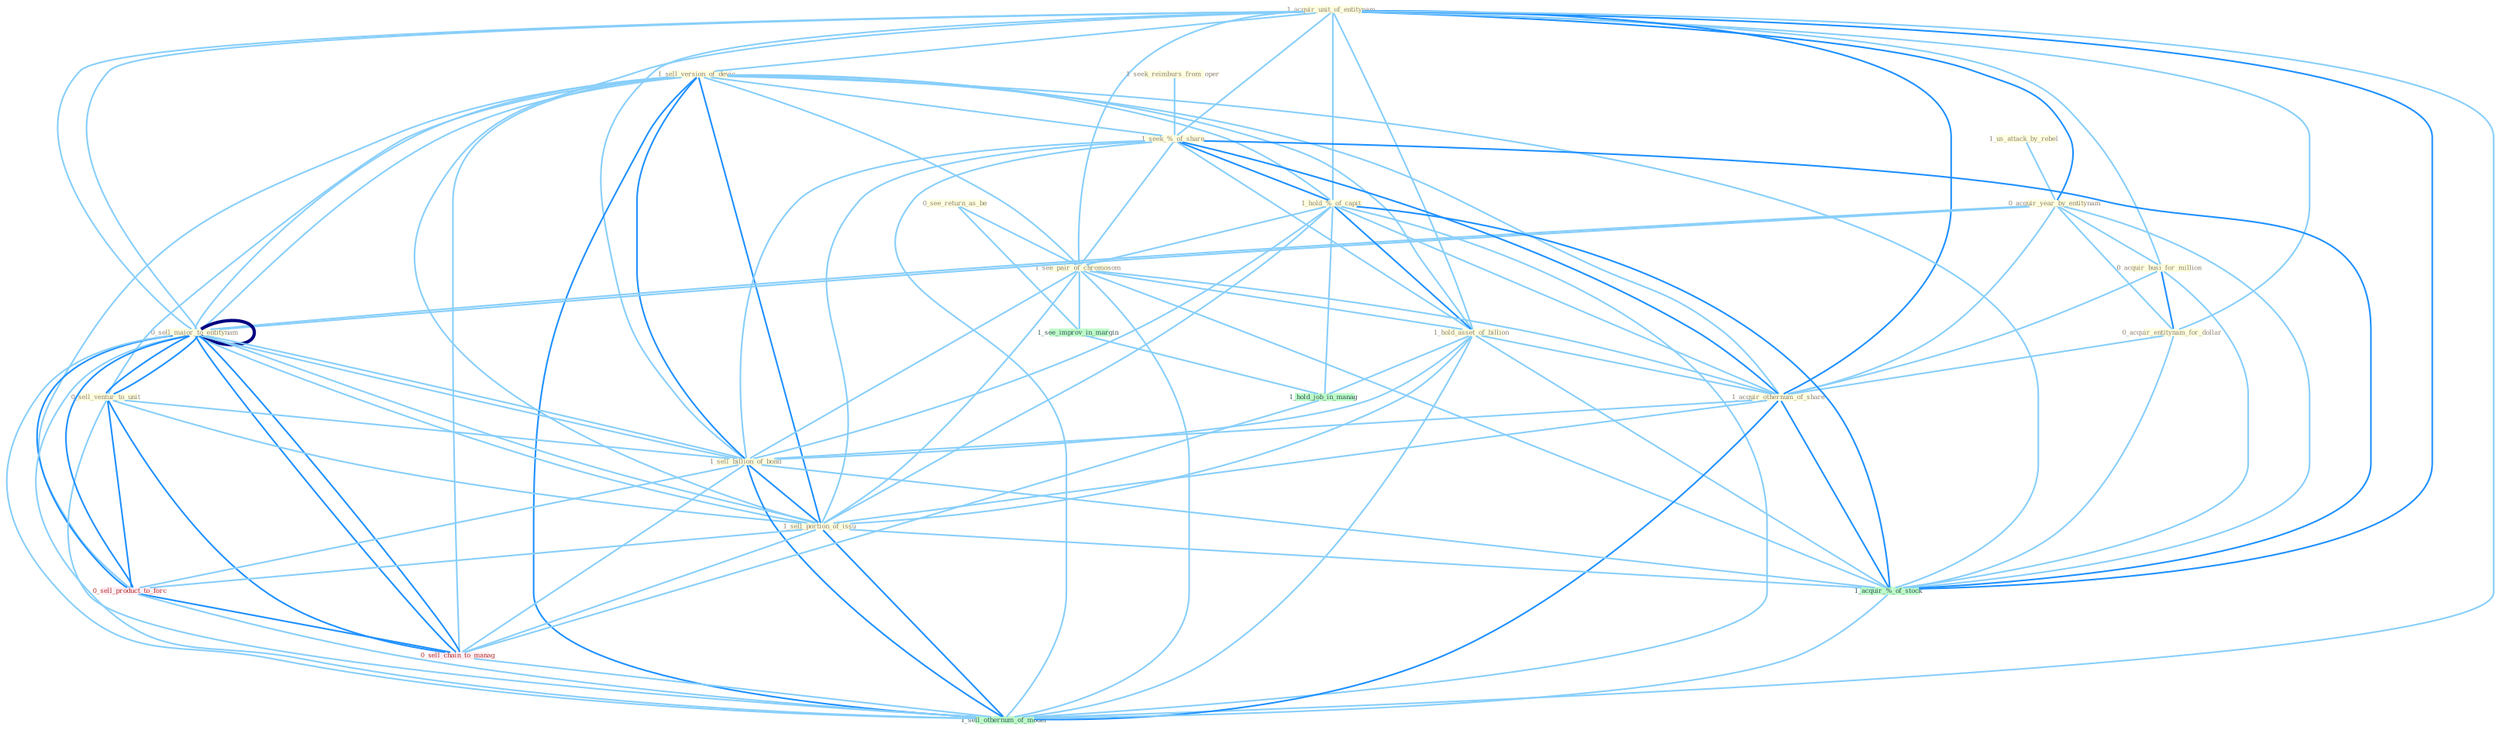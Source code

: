 Graph G{ 
    node
    [shape=polygon,style=filled,width=.5,height=.06,color="#BDFCC9",fixedsize=true,fontsize=4,
    fontcolor="#2f4f4f"];
    {node
    [color="#ffffe0", fontcolor="#8b7d6b"] "1_acquir_unit_of_entitynam " "0_see_return_as_be " "1_seek_reimburs_from_oper " "1_us_attack_by_rebel " "1_sell_version_of_devic " "0_acquir_year_by_entitynam " "0_acquir_busi_for_million " "0_sell_major_to_entitynam " "1_seek_%_of_share " "0_acquir_entitynam_for_dollar " "1_hold_%_of_capit " "1_see_pair_of_chromosom " "0_sell_ventur_to_unit " "1_hold_asset_of_billion " "1_acquir_othernum_of_share " "1_sell_billion_of_bond " "1_sell_portion_of_issu "}
{node [color="#fff0f5", fontcolor="#b22222"] "0_sell_product_to_forc " "0_sell_major_to_entitynam " "0_sell_chain_to_manag "}
edge [color="#B0E2FF"];

	"1_acquir_unit_of_entitynam " -- "1_sell_version_of_devic " [w="1", color="#87cefa" ];
	"1_acquir_unit_of_entitynam " -- "0_acquir_year_by_entitynam " [w="2", color="#1e90ff" , len=0.8];
	"1_acquir_unit_of_entitynam " -- "0_acquir_busi_for_million " [w="1", color="#87cefa" ];
	"1_acquir_unit_of_entitynam " -- "0_sell_major_to_entitynam " [w="1", color="#87cefa" ];
	"1_acquir_unit_of_entitynam " -- "1_seek_%_of_share " [w="1", color="#87cefa" ];
	"1_acquir_unit_of_entitynam " -- "0_acquir_entitynam_for_dollar " [w="1", color="#87cefa" ];
	"1_acquir_unit_of_entitynam " -- "1_hold_%_of_capit " [w="1", color="#87cefa" ];
	"1_acquir_unit_of_entitynam " -- "1_see_pair_of_chromosom " [w="1", color="#87cefa" ];
	"1_acquir_unit_of_entitynam " -- "1_hold_asset_of_billion " [w="1", color="#87cefa" ];
	"1_acquir_unit_of_entitynam " -- "1_acquir_othernum_of_share " [w="2", color="#1e90ff" , len=0.8];
	"1_acquir_unit_of_entitynam " -- "1_sell_billion_of_bond " [w="1", color="#87cefa" ];
	"1_acquir_unit_of_entitynam " -- "1_sell_portion_of_issu " [w="1", color="#87cefa" ];
	"1_acquir_unit_of_entitynam " -- "1_acquir_%_of_stock " [w="2", color="#1e90ff" , len=0.8];
	"1_acquir_unit_of_entitynam " -- "0_sell_major_to_entitynam " [w="1", color="#87cefa" ];
	"1_acquir_unit_of_entitynam " -- "1_sell_othernum_of_model " [w="1", color="#87cefa" ];
	"0_see_return_as_be " -- "1_see_pair_of_chromosom " [w="1", color="#87cefa" ];
	"0_see_return_as_be " -- "1_see_improv_in_margin " [w="1", color="#87cefa" ];
	"1_seek_reimburs_from_oper " -- "1_seek_%_of_share " [w="1", color="#87cefa" ];
	"1_us_attack_by_rebel " -- "0_acquir_year_by_entitynam " [w="1", color="#87cefa" ];
	"1_sell_version_of_devic " -- "0_sell_major_to_entitynam " [w="1", color="#87cefa" ];
	"1_sell_version_of_devic " -- "1_seek_%_of_share " [w="1", color="#87cefa" ];
	"1_sell_version_of_devic " -- "1_hold_%_of_capit " [w="1", color="#87cefa" ];
	"1_sell_version_of_devic " -- "1_see_pair_of_chromosom " [w="1", color="#87cefa" ];
	"1_sell_version_of_devic " -- "0_sell_ventur_to_unit " [w="1", color="#87cefa" ];
	"1_sell_version_of_devic " -- "1_hold_asset_of_billion " [w="1", color="#87cefa" ];
	"1_sell_version_of_devic " -- "1_acquir_othernum_of_share " [w="1", color="#87cefa" ];
	"1_sell_version_of_devic " -- "1_sell_billion_of_bond " [w="2", color="#1e90ff" , len=0.8];
	"1_sell_version_of_devic " -- "1_sell_portion_of_issu " [w="2", color="#1e90ff" , len=0.8];
	"1_sell_version_of_devic " -- "1_acquir_%_of_stock " [w="1", color="#87cefa" ];
	"1_sell_version_of_devic " -- "0_sell_product_to_forc " [w="1", color="#87cefa" ];
	"1_sell_version_of_devic " -- "0_sell_major_to_entitynam " [w="1", color="#87cefa" ];
	"1_sell_version_of_devic " -- "0_sell_chain_to_manag " [w="1", color="#87cefa" ];
	"1_sell_version_of_devic " -- "1_sell_othernum_of_model " [w="2", color="#1e90ff" , len=0.8];
	"0_acquir_year_by_entitynam " -- "0_acquir_busi_for_million " [w="1", color="#87cefa" ];
	"0_acquir_year_by_entitynam " -- "0_sell_major_to_entitynam " [w="1", color="#87cefa" ];
	"0_acquir_year_by_entitynam " -- "0_acquir_entitynam_for_dollar " [w="1", color="#87cefa" ];
	"0_acquir_year_by_entitynam " -- "1_acquir_othernum_of_share " [w="1", color="#87cefa" ];
	"0_acquir_year_by_entitynam " -- "1_acquir_%_of_stock " [w="1", color="#87cefa" ];
	"0_acquir_year_by_entitynam " -- "0_sell_major_to_entitynam " [w="1", color="#87cefa" ];
	"0_acquir_busi_for_million " -- "0_acquir_entitynam_for_dollar " [w="2", color="#1e90ff" , len=0.8];
	"0_acquir_busi_for_million " -- "1_acquir_othernum_of_share " [w="1", color="#87cefa" ];
	"0_acquir_busi_for_million " -- "1_acquir_%_of_stock " [w="1", color="#87cefa" ];
	"0_sell_major_to_entitynam " -- "0_sell_ventur_to_unit " [w="2", color="#1e90ff" , len=0.8];
	"0_sell_major_to_entitynam " -- "1_sell_billion_of_bond " [w="1", color="#87cefa" ];
	"0_sell_major_to_entitynam " -- "1_sell_portion_of_issu " [w="1", color="#87cefa" ];
	"0_sell_major_to_entitynam " -- "0_sell_product_to_forc " [w="2", color="#1e90ff" , len=0.8];
	"0_sell_major_to_entitynam " -- "0_sell_major_to_entitynam " [w="4", style=bold, color="#000080", len=0.4];
	"0_sell_major_to_entitynam " -- "0_sell_chain_to_manag " [w="2", color="#1e90ff" , len=0.8];
	"0_sell_major_to_entitynam " -- "1_sell_othernum_of_model " [w="1", color="#87cefa" ];
	"1_seek_%_of_share " -- "1_hold_%_of_capit " [w="2", color="#1e90ff" , len=0.8];
	"1_seek_%_of_share " -- "1_see_pair_of_chromosom " [w="1", color="#87cefa" ];
	"1_seek_%_of_share " -- "1_hold_asset_of_billion " [w="1", color="#87cefa" ];
	"1_seek_%_of_share " -- "1_acquir_othernum_of_share " [w="2", color="#1e90ff" , len=0.8];
	"1_seek_%_of_share " -- "1_sell_billion_of_bond " [w="1", color="#87cefa" ];
	"1_seek_%_of_share " -- "1_sell_portion_of_issu " [w="1", color="#87cefa" ];
	"1_seek_%_of_share " -- "1_acquir_%_of_stock " [w="2", color="#1e90ff" , len=0.8];
	"1_seek_%_of_share " -- "1_sell_othernum_of_model " [w="1", color="#87cefa" ];
	"0_acquir_entitynam_for_dollar " -- "1_acquir_othernum_of_share " [w="1", color="#87cefa" ];
	"0_acquir_entitynam_for_dollar " -- "1_acquir_%_of_stock " [w="1", color="#87cefa" ];
	"1_hold_%_of_capit " -- "1_see_pair_of_chromosom " [w="1", color="#87cefa" ];
	"1_hold_%_of_capit " -- "1_hold_asset_of_billion " [w="2", color="#1e90ff" , len=0.8];
	"1_hold_%_of_capit " -- "1_acquir_othernum_of_share " [w="1", color="#87cefa" ];
	"1_hold_%_of_capit " -- "1_sell_billion_of_bond " [w="1", color="#87cefa" ];
	"1_hold_%_of_capit " -- "1_sell_portion_of_issu " [w="1", color="#87cefa" ];
	"1_hold_%_of_capit " -- "1_acquir_%_of_stock " [w="2", color="#1e90ff" , len=0.8];
	"1_hold_%_of_capit " -- "1_hold_job_in_manag " [w="1", color="#87cefa" ];
	"1_hold_%_of_capit " -- "1_sell_othernum_of_model " [w="1", color="#87cefa" ];
	"1_see_pair_of_chromosom " -- "1_hold_asset_of_billion " [w="1", color="#87cefa" ];
	"1_see_pair_of_chromosom " -- "1_acquir_othernum_of_share " [w="1", color="#87cefa" ];
	"1_see_pair_of_chromosom " -- "1_sell_billion_of_bond " [w="1", color="#87cefa" ];
	"1_see_pair_of_chromosom " -- "1_sell_portion_of_issu " [w="1", color="#87cefa" ];
	"1_see_pair_of_chromosom " -- "1_see_improv_in_margin " [w="1", color="#87cefa" ];
	"1_see_pair_of_chromosom " -- "1_acquir_%_of_stock " [w="1", color="#87cefa" ];
	"1_see_pair_of_chromosom " -- "1_sell_othernum_of_model " [w="1", color="#87cefa" ];
	"0_sell_ventur_to_unit " -- "1_sell_billion_of_bond " [w="1", color="#87cefa" ];
	"0_sell_ventur_to_unit " -- "1_sell_portion_of_issu " [w="1", color="#87cefa" ];
	"0_sell_ventur_to_unit " -- "0_sell_product_to_forc " [w="2", color="#1e90ff" , len=0.8];
	"0_sell_ventur_to_unit " -- "0_sell_major_to_entitynam " [w="2", color="#1e90ff" , len=0.8];
	"0_sell_ventur_to_unit " -- "0_sell_chain_to_manag " [w="2", color="#1e90ff" , len=0.8];
	"0_sell_ventur_to_unit " -- "1_sell_othernum_of_model " [w="1", color="#87cefa" ];
	"1_hold_asset_of_billion " -- "1_acquir_othernum_of_share " [w="1", color="#87cefa" ];
	"1_hold_asset_of_billion " -- "1_sell_billion_of_bond " [w="1", color="#87cefa" ];
	"1_hold_asset_of_billion " -- "1_sell_portion_of_issu " [w="1", color="#87cefa" ];
	"1_hold_asset_of_billion " -- "1_acquir_%_of_stock " [w="1", color="#87cefa" ];
	"1_hold_asset_of_billion " -- "1_hold_job_in_manag " [w="1", color="#87cefa" ];
	"1_hold_asset_of_billion " -- "1_sell_othernum_of_model " [w="1", color="#87cefa" ];
	"1_acquir_othernum_of_share " -- "1_sell_billion_of_bond " [w="1", color="#87cefa" ];
	"1_acquir_othernum_of_share " -- "1_sell_portion_of_issu " [w="1", color="#87cefa" ];
	"1_acquir_othernum_of_share " -- "1_acquir_%_of_stock " [w="2", color="#1e90ff" , len=0.8];
	"1_acquir_othernum_of_share " -- "1_sell_othernum_of_model " [w="2", color="#1e90ff" , len=0.8];
	"1_sell_billion_of_bond " -- "1_sell_portion_of_issu " [w="2", color="#1e90ff" , len=0.8];
	"1_sell_billion_of_bond " -- "1_acquir_%_of_stock " [w="1", color="#87cefa" ];
	"1_sell_billion_of_bond " -- "0_sell_product_to_forc " [w="1", color="#87cefa" ];
	"1_sell_billion_of_bond " -- "0_sell_major_to_entitynam " [w="1", color="#87cefa" ];
	"1_sell_billion_of_bond " -- "0_sell_chain_to_manag " [w="1", color="#87cefa" ];
	"1_sell_billion_of_bond " -- "1_sell_othernum_of_model " [w="2", color="#1e90ff" , len=0.8];
	"1_sell_portion_of_issu " -- "1_acquir_%_of_stock " [w="1", color="#87cefa" ];
	"1_sell_portion_of_issu " -- "0_sell_product_to_forc " [w="1", color="#87cefa" ];
	"1_sell_portion_of_issu " -- "0_sell_major_to_entitynam " [w="1", color="#87cefa" ];
	"1_sell_portion_of_issu " -- "0_sell_chain_to_manag " [w="1", color="#87cefa" ];
	"1_sell_portion_of_issu " -- "1_sell_othernum_of_model " [w="2", color="#1e90ff" , len=0.8];
	"1_see_improv_in_margin " -- "1_hold_job_in_manag " [w="1", color="#87cefa" ];
	"1_acquir_%_of_stock " -- "1_sell_othernum_of_model " [w="1", color="#87cefa" ];
	"1_hold_job_in_manag " -- "0_sell_chain_to_manag " [w="1", color="#87cefa" ];
	"0_sell_product_to_forc " -- "0_sell_major_to_entitynam " [w="2", color="#1e90ff" , len=0.8];
	"0_sell_product_to_forc " -- "0_sell_chain_to_manag " [w="2", color="#1e90ff" , len=0.8];
	"0_sell_product_to_forc " -- "1_sell_othernum_of_model " [w="1", color="#87cefa" ];
	"0_sell_major_to_entitynam " -- "0_sell_chain_to_manag " [w="2", color="#1e90ff" , len=0.8];
	"0_sell_major_to_entitynam " -- "1_sell_othernum_of_model " [w="1", color="#87cefa" ];
	"0_sell_chain_to_manag " -- "1_sell_othernum_of_model " [w="1", color="#87cefa" ];
}